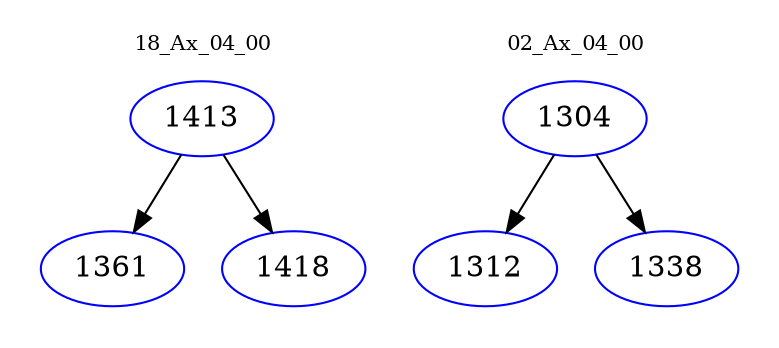 digraph{
subgraph cluster_0 {
color = white
label = "18_Ax_04_00";
fontsize=10;
T0_1413 [label="1413", color="blue"]
T0_1413 -> T0_1361 [color="black"]
T0_1361 [label="1361", color="blue"]
T0_1413 -> T0_1418 [color="black"]
T0_1418 [label="1418", color="blue"]
}
subgraph cluster_1 {
color = white
label = "02_Ax_04_00";
fontsize=10;
T1_1304 [label="1304", color="blue"]
T1_1304 -> T1_1312 [color="black"]
T1_1312 [label="1312", color="blue"]
T1_1304 -> T1_1338 [color="black"]
T1_1338 [label="1338", color="blue"]
}
}
